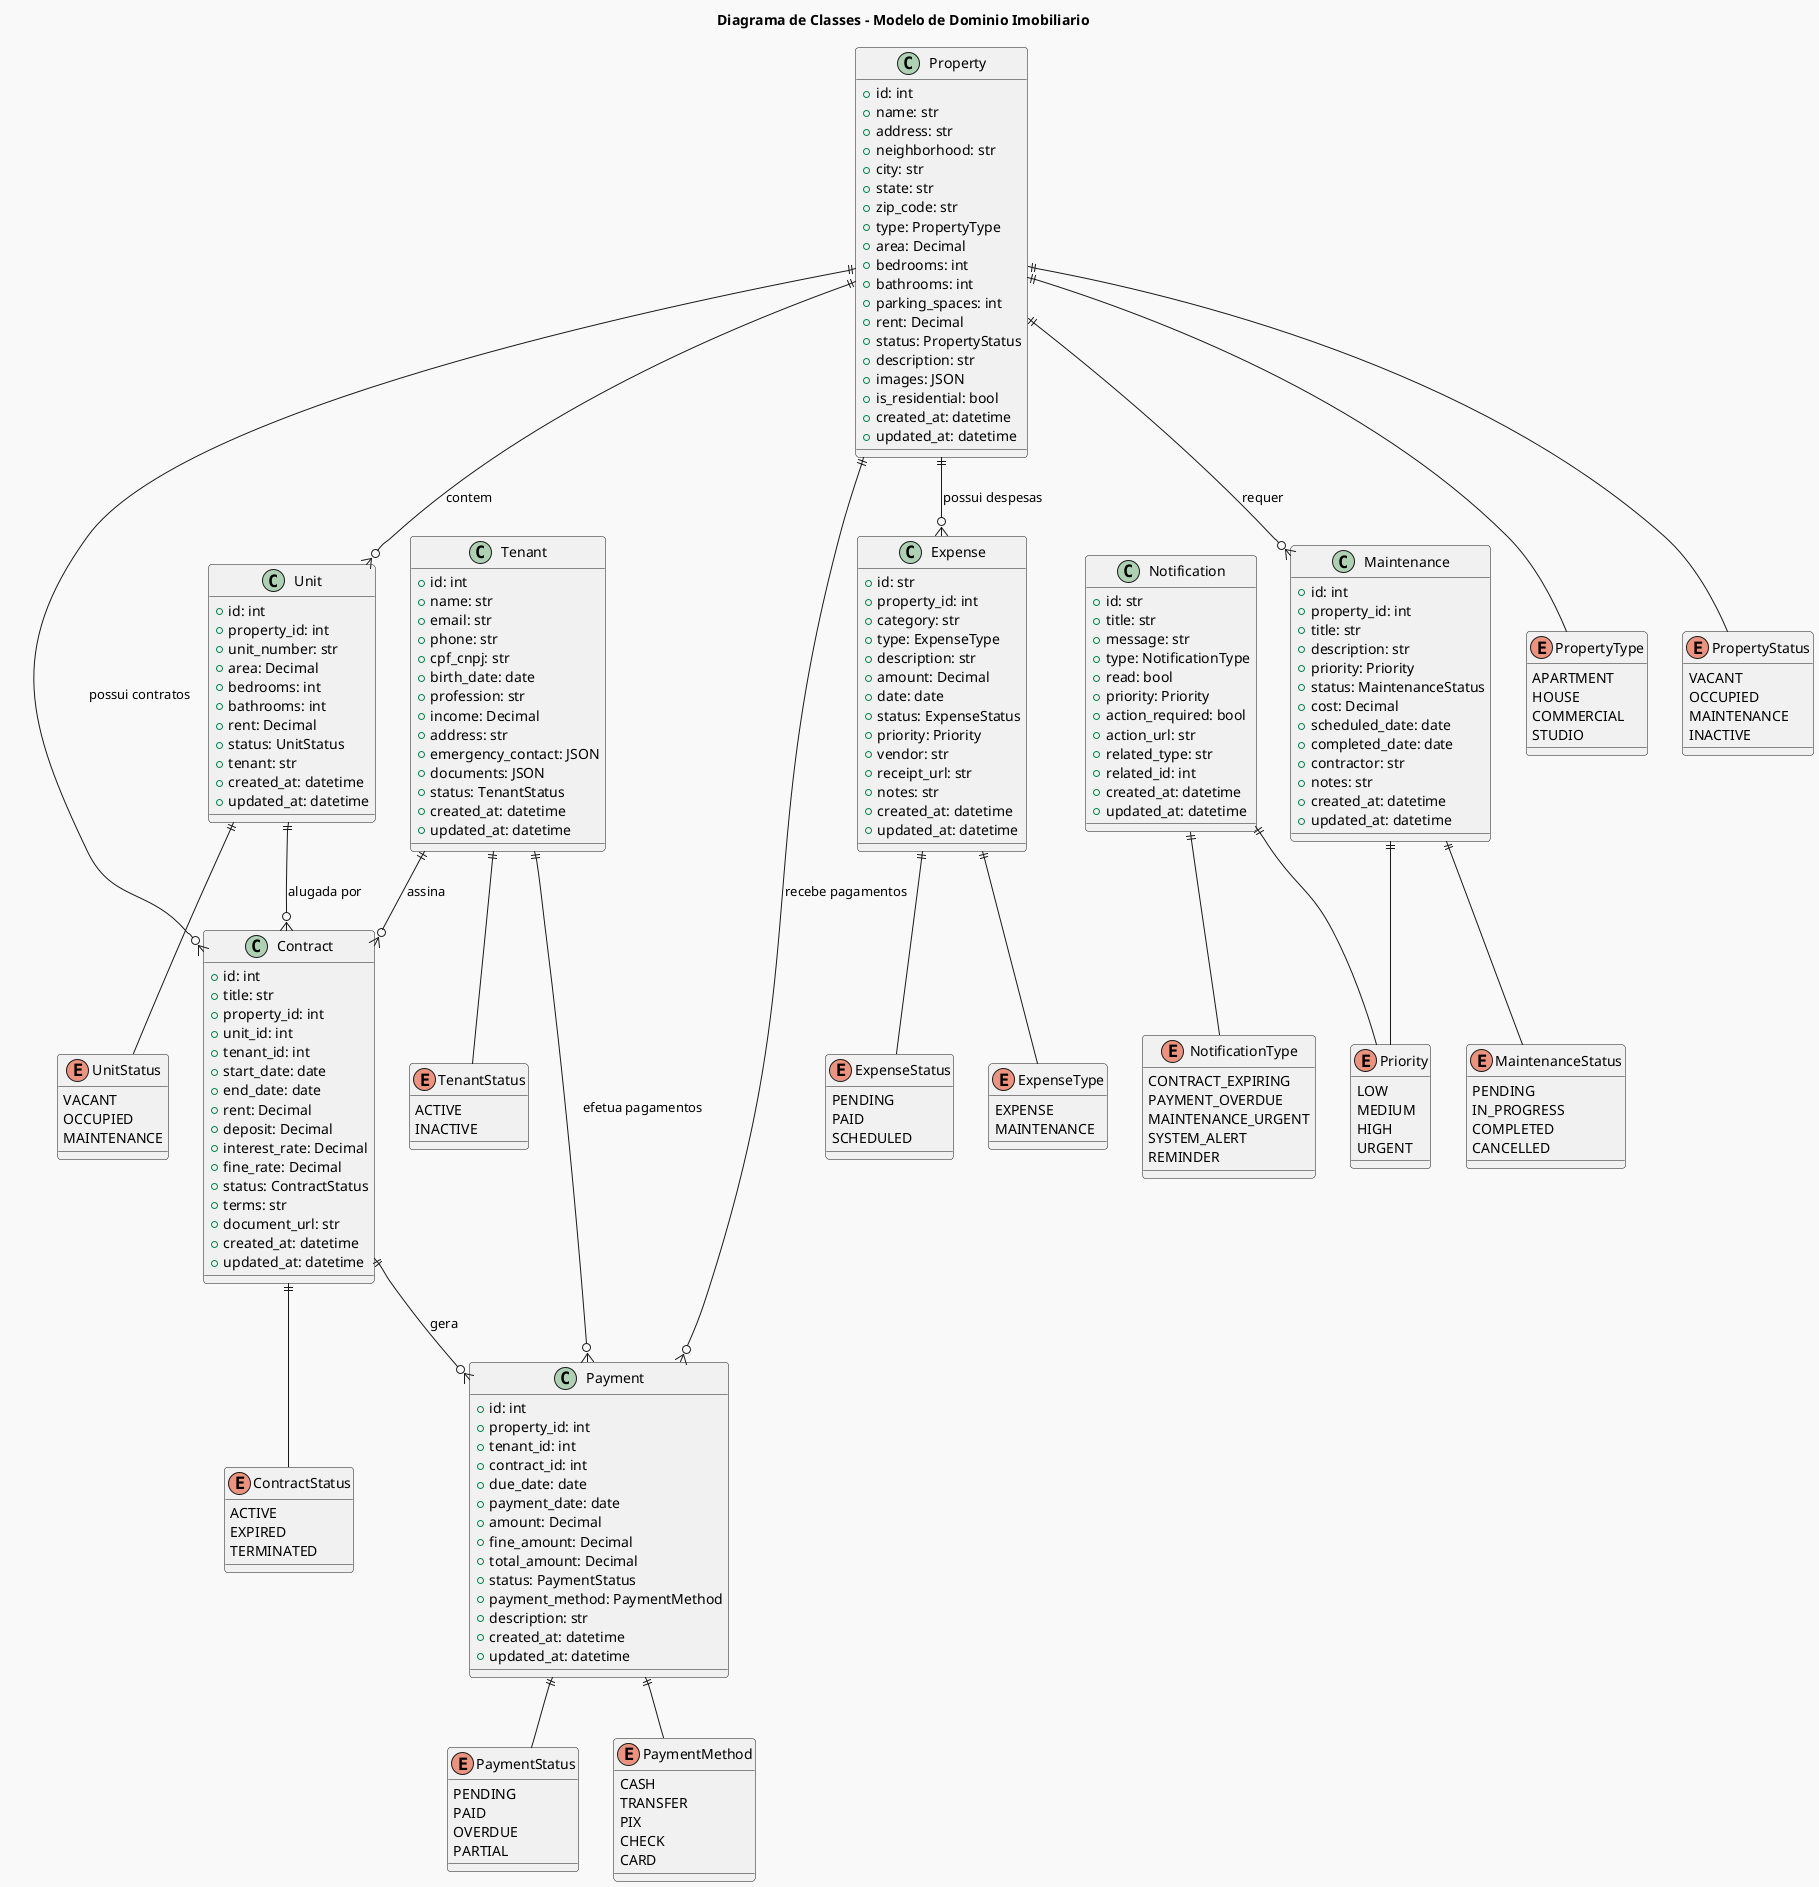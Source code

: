 @startuml DiagramaClassesImobiliario
!theme mars

title Diagrama de Classes - Modelo de Dominio Imobiliario

class Property {
    +id: int
    +name: str
    +address: str
    +neighborhood: str
    +city: str
    +state: str
    +zip_code: str
    +type: PropertyType
    +area: Decimal
    +bedrooms: int
    +bathrooms: int
    +parking_spaces: int
    +rent: Decimal
    +status: PropertyStatus
    +description: str
    +images: JSON
    +is_residential: bool
    +created_at: datetime
    +updated_at: datetime
}

class Unit {
    +id: int
    +property_id: int
    +unit_number: str
    +area: Decimal
    +bedrooms: int
    +bathrooms: int
    +rent: Decimal
    +status: UnitStatus
    +tenant: str
    +created_at: datetime
    +updated_at: datetime
}

class Tenant {
    +id: int
    +name: str
    +email: str
    +phone: str
    +cpf_cnpj: str
    +birth_date: date
    +profession: str
    +income: Decimal
    +address: str
    +emergency_contact: JSON
    +documents: JSON
    +status: TenantStatus
    +created_at: datetime
    +updated_at: datetime
}

class Contract {
    +id: int
    +title: str
    +property_id: int
    +unit_id: int
    +tenant_id: int
    +start_date: date
    +end_date: date
    +rent: Decimal
    +deposit: Decimal
    +interest_rate: Decimal
    +fine_rate: Decimal
    +status: ContractStatus
    +terms: str
    +document_url: str
    +created_at: datetime
    +updated_at: datetime
}

class Payment {
    +id: int
    +property_id: int
    +tenant_id: int
    +contract_id: int
    +due_date: date
    +payment_date: date
    +amount: Decimal
    +fine_amount: Decimal
    +total_amount: Decimal
    +status: PaymentStatus
    +payment_method: PaymentMethod
    +description: str
    +created_at: datetime
    +updated_at: datetime
}

class Expense {
    +id: str
    +property_id: int
    +category: str
    +type: ExpenseType
    +description: str
    +amount: Decimal
    +date: date
    +status: ExpenseStatus
    +priority: Priority
    +vendor: str
    +receipt_url: str
    +notes: str
    +created_at: datetime
    +updated_at: datetime
}

class Notification {
    +id: str
    +title: str
    +message: str
    +type: NotificationType
    +read: bool
    +priority: Priority
    +action_required: bool
    +action_url: str
    +related_type: str
    +related_id: int
    +created_at: datetime
    +updated_at: datetime
}

class Maintenance {
    +id: int
    +property_id: int
    +title: str
    +description: str
    +priority: Priority
    +status: MaintenanceStatus
    +cost: Decimal
    +scheduled_date: date
    +completed_date: date
    +contractor: str
    +notes: str
    +created_at: datetime
    +updated_at: datetime
}

' ====================
' ENUMS
' ====================
enum PropertyType {
    APARTMENT
    HOUSE
    COMMERCIAL
    STUDIO
}

enum PropertyStatus {
    VACANT
    OCCUPIED
    MAINTENANCE
    INACTIVE
}

enum UnitStatus {
    VACANT
    OCCUPIED
    MAINTENANCE
}

enum TenantStatus {
    ACTIVE
    INACTIVE
}

enum ContractStatus {
    ACTIVE
    EXPIRED
    TERMINATED
}

enum PaymentStatus {
    PENDING
    PAID
    OVERDUE
    PARTIAL
}

enum PaymentMethod {
    CASH
    TRANSFER
    PIX
    CHECK
    CARD
}

enum ExpenseType {
    EXPENSE
    MAINTENANCE
}

enum ExpenseStatus {
    PENDING
    PAID
    SCHEDULED
}

enum NotificationType {
    CONTRACT_EXPIRING
    PAYMENT_OVERDUE
    MAINTENANCE_URGENT
    SYSTEM_ALERT
    REMINDER
}

enum Priority {
    LOW
    MEDIUM
    HIGH
    URGENT
}

enum MaintenanceStatus {
    PENDING
    IN_PROGRESS
    COMPLETED
    CANCELLED
}

' ====================
' RELACIONAMENTOS ENTRE ENTIDADES
' ====================
Property ||--o{ Unit : contem
Property ||--o{ Contract : possui contratos
Property ||--o{ Payment : recebe pagamentos
Property ||--o{ Expense : possui despesas
Property ||--o{ Maintenance : requer
Unit ||--o{ Contract : alugada por
Tenant ||--o{ Contract : assina
Tenant ||--o{ Payment : efetua pagamentos
Contract ||--o{ Payment : gera

' Relacionamentos com Enums
Property ||-- PropertyType
Property ||-- PropertyStatus
Unit ||-- UnitStatus
Tenant ||-- TenantStatus
Contract ||-- ContractStatus
Payment ||-- PaymentStatus
Payment ||-- PaymentMethod
Expense ||-- ExpenseType
Expense ||-- ExpenseStatus
Notification ||-- NotificationType
Notification ||-- Priority
Maintenance ||-- Priority
Maintenance ||-- MaintenanceStatus

@enduml